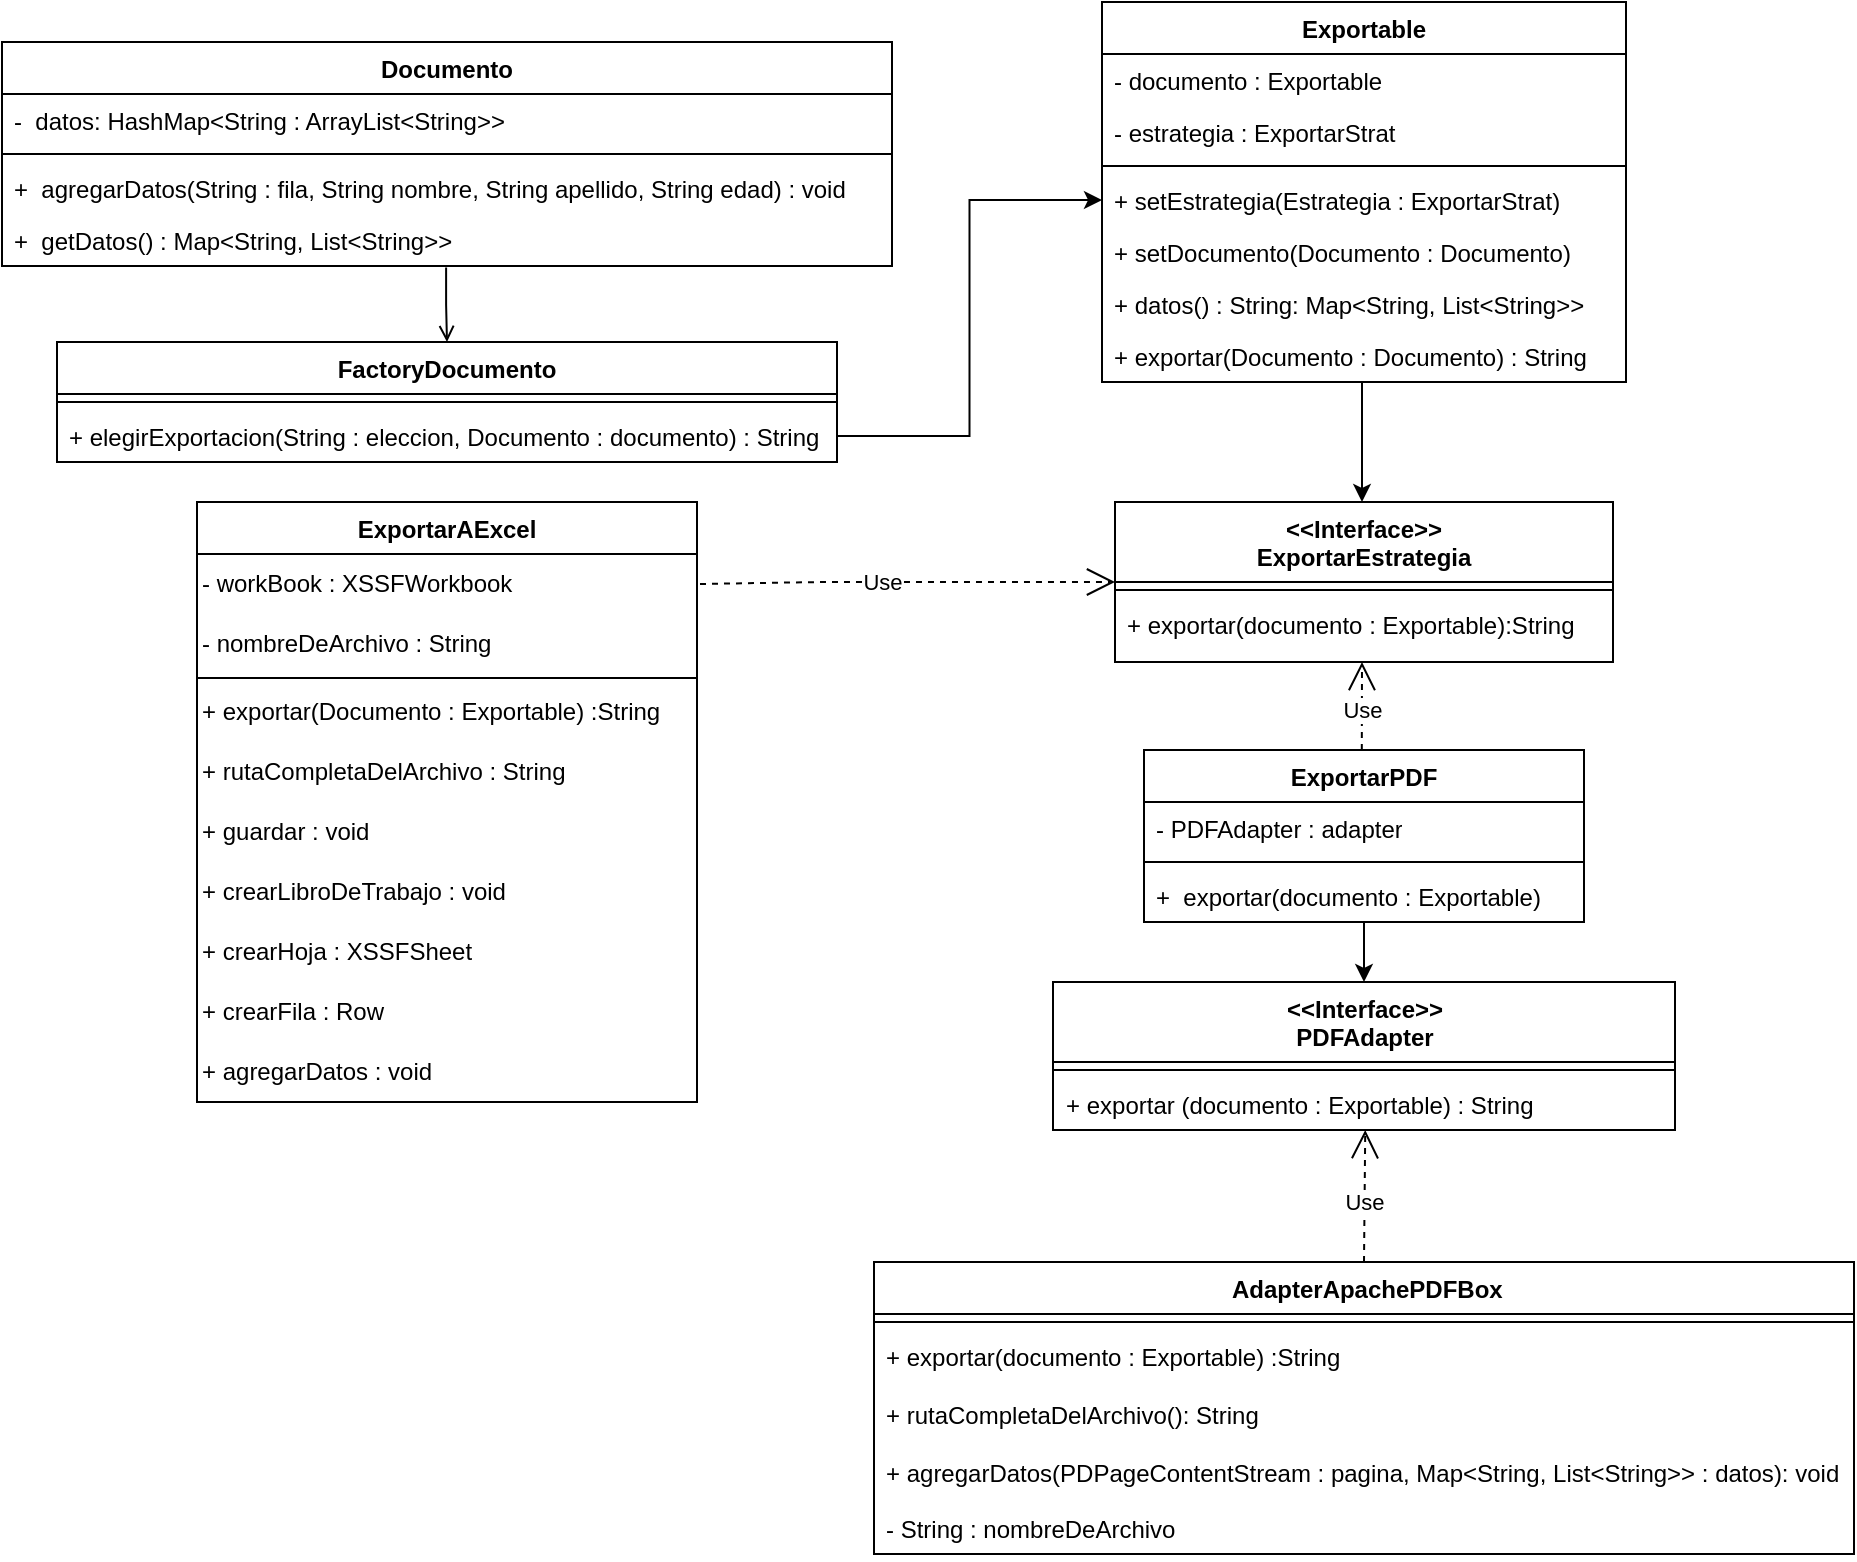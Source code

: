 <mxfile version="24.6.4" type="device">
  <diagram id="C5RBs43oDa-KdzZeNtuy" name="Page-1">
    <mxGraphModel dx="1687" dy="878" grid="1" gridSize="10" guides="1" tooltips="1" connect="1" arrows="1" fold="1" page="1" pageScale="1" pageWidth="1169" pageHeight="827" math="0" shadow="0">
      <root>
        <mxCell id="WIyWlLk6GJQsqaUBKTNV-0" />
        <mxCell id="WIyWlLk6GJQsqaUBKTNV-1" parent="WIyWlLk6GJQsqaUBKTNV-0" />
        <mxCell id="zkfFHV4jXpPFQw0GAbJ--0" value="Documento" style="swimlane;fontStyle=1;align=center;verticalAlign=top;childLayout=stackLayout;horizontal=1;startSize=26;horizontalStack=0;resizeParent=1;resizeLast=0;collapsible=1;marginBottom=0;rounded=0;shadow=0;strokeWidth=1;swimlaneFillColor=default;" parent="WIyWlLk6GJQsqaUBKTNV-1" vertex="1">
          <mxGeometry x="140" y="30" width="445" height="112" as="geometry">
            <mxRectangle x="230" y="140" width="160" height="26" as="alternateBounds" />
          </mxGeometry>
        </mxCell>
        <mxCell id="zkfFHV4jXpPFQw0GAbJ--1" value="-  datos: HashMap&lt;String : ArrayList&lt;String&gt;&gt;" style="text;align=left;verticalAlign=top;spacingLeft=4;spacingRight=4;overflow=hidden;rotatable=0;points=[[0,0.5],[1,0.5]];portConstraint=eastwest;" parent="zkfFHV4jXpPFQw0GAbJ--0" vertex="1">
          <mxGeometry y="26" width="445" height="26" as="geometry" />
        </mxCell>
        <mxCell id="zkfFHV4jXpPFQw0GAbJ--4" value="" style="line;html=1;strokeWidth=1;align=left;verticalAlign=middle;spacingTop=-1;spacingLeft=3;spacingRight=3;rotatable=0;labelPosition=right;points=[];portConstraint=eastwest;" parent="zkfFHV4jXpPFQw0GAbJ--0" vertex="1">
          <mxGeometry y="52" width="445" height="8" as="geometry" />
        </mxCell>
        <mxCell id="NO4evhk_p9bPj4lN8kUN-1" value="+  agregarDatos(String : fila, String nombre, String apellido, String edad) : void" style="text;align=left;verticalAlign=top;spacingLeft=4;spacingRight=4;overflow=hidden;rotatable=0;points=[[0,0.5],[1,0.5]];portConstraint=eastwest;" parent="zkfFHV4jXpPFQw0GAbJ--0" vertex="1">
          <mxGeometry y="60" width="445" height="26" as="geometry" />
        </mxCell>
        <mxCell id="NO4evhk_p9bPj4lN8kUN-2" value="+  getDatos() : Map&lt;String, List&lt;String&gt;&gt;" style="text;align=left;verticalAlign=top;spacingLeft=4;spacingRight=4;overflow=hidden;rotatable=0;points=[[0,0.5],[1,0.5]];portConstraint=eastwest;" parent="zkfFHV4jXpPFQw0GAbJ--0" vertex="1">
          <mxGeometry y="86" width="445" height="26" as="geometry" />
        </mxCell>
        <mxCell id="zkfFHV4jXpPFQw0GAbJ--6" value="&lt;&lt;Interface&gt;&gt;&#xa;ExportarEstrategia" style="swimlane;fontStyle=1;align=center;verticalAlign=top;childLayout=stackLayout;horizontal=1;startSize=40;horizontalStack=0;resizeParent=1;resizeLast=0;collapsible=1;marginBottom=0;rounded=0;shadow=0;strokeWidth=1;swimlaneFillColor=default;" parent="WIyWlLk6GJQsqaUBKTNV-1" vertex="1">
          <mxGeometry x="696.5" y="260" width="249" height="80" as="geometry">
            <mxRectangle x="130" y="380" width="160" height="26" as="alternateBounds" />
          </mxGeometry>
        </mxCell>
        <mxCell id="zkfFHV4jXpPFQw0GAbJ--9" value="" style="line;html=1;strokeWidth=1;align=left;verticalAlign=middle;spacingTop=-1;spacingLeft=3;spacingRight=3;rotatable=0;labelPosition=right;points=[];portConstraint=eastwest;" parent="zkfFHV4jXpPFQw0GAbJ--6" vertex="1">
          <mxGeometry y="40" width="249" height="8" as="geometry" />
        </mxCell>
        <mxCell id="zkfFHV4jXpPFQw0GAbJ--11" value="+ exportar(documento : Exportable):String" style="text;align=left;verticalAlign=top;spacingLeft=4;spacingRight=4;overflow=hidden;rotatable=0;points=[[0,0.5],[1,0.5]];portConstraint=eastwest;" parent="zkfFHV4jXpPFQw0GAbJ--6" vertex="1">
          <mxGeometry y="48" width="249" height="26" as="geometry" />
        </mxCell>
        <mxCell id="zkfFHV4jXpPFQw0GAbJ--13" value="ExportarAExcel" style="swimlane;fontStyle=1;align=center;verticalAlign=top;childLayout=stackLayout;horizontal=1;startSize=26;horizontalStack=0;resizeParent=1;resizeLast=0;collapsible=1;marginBottom=0;rounded=0;shadow=0;strokeWidth=1;swimlaneLine=1;glass=0;fillColor=default;gradientColor=none;swimlaneFillColor=default;perimeterSpacing=1;" parent="WIyWlLk6GJQsqaUBKTNV-1" vertex="1">
          <mxGeometry x="237.5" y="260" width="250" height="300" as="geometry">
            <mxRectangle x="340" y="380" width="170" height="26" as="alternateBounds" />
          </mxGeometry>
        </mxCell>
        <mxCell id="oykFUfWzF0iran7GG84D-37" value="- workBook : XSSFWorkbook" style="text;html=1;align=left;verticalAlign=middle;resizable=0;points=[];autosize=1;strokeColor=none;fillColor=none;" parent="zkfFHV4jXpPFQw0GAbJ--13" vertex="1">
          <mxGeometry y="26" width="250" height="30" as="geometry" />
        </mxCell>
        <mxCell id="oykFUfWzF0iran7GG84D-28" value="- nombreDeArchivo : String" style="text;html=1;align=left;verticalAlign=middle;resizable=0;points=[];autosize=1;strokeColor=none;fillColor=none;" parent="zkfFHV4jXpPFQw0GAbJ--13" vertex="1">
          <mxGeometry y="56" width="250" height="30" as="geometry" />
        </mxCell>
        <mxCell id="oykFUfWzF0iran7GG84D-27" style="line;html=1;strokeWidth=1;align=left;verticalAlign=middle;spacingTop=-1;spacingLeft=3;spacingRight=3;rotatable=0;labelPosition=right;points=[];portConstraint=eastwest;" parent="zkfFHV4jXpPFQw0GAbJ--13" vertex="1">
          <mxGeometry y="86" width="250" height="4" as="geometry" />
        </mxCell>
        <mxCell id="oykFUfWzF0iran7GG84D-1" value="+ exportar(Documento :&amp;nbsp;Exportable) :String" style="text;html=1;align=left;verticalAlign=middle;resizable=0;points=[];autosize=1;strokeColor=none;fillColor=none;" parent="zkfFHV4jXpPFQw0GAbJ--13" vertex="1">
          <mxGeometry y="90" width="250" height="30" as="geometry" />
        </mxCell>
        <mxCell id="oykFUfWzF0iran7GG84D-29" value="+ rutaCompletaDelArchivo : String" style="text;html=1;align=left;verticalAlign=middle;resizable=0;points=[];autosize=1;strokeColor=none;fillColor=none;" parent="zkfFHV4jXpPFQw0GAbJ--13" vertex="1">
          <mxGeometry y="120" width="250" height="30" as="geometry" />
        </mxCell>
        <mxCell id="oykFUfWzF0iran7GG84D-30" value="+ guardar : void" style="text;html=1;align=left;verticalAlign=middle;resizable=0;points=[];autosize=1;strokeColor=none;fillColor=none;" parent="zkfFHV4jXpPFQw0GAbJ--13" vertex="1">
          <mxGeometry y="150" width="250" height="30" as="geometry" />
        </mxCell>
        <mxCell id="oykFUfWzF0iran7GG84D-31" value="+ crearLibroDeTrabajo : void" style="text;html=1;align=left;verticalAlign=middle;resizable=0;points=[];autosize=1;strokeColor=none;fillColor=none;" parent="zkfFHV4jXpPFQw0GAbJ--13" vertex="1">
          <mxGeometry y="180" width="250" height="30" as="geometry" />
        </mxCell>
        <mxCell id="oykFUfWzF0iran7GG84D-32" value="+ crearHoja : XSSFSheet" style="text;html=1;align=left;verticalAlign=middle;resizable=0;points=[];autosize=1;strokeColor=none;fillColor=none;" parent="zkfFHV4jXpPFQw0GAbJ--13" vertex="1">
          <mxGeometry y="210" width="250" height="30" as="geometry" />
        </mxCell>
        <mxCell id="oykFUfWzF0iran7GG84D-34" value="+ crearFila : Row" style="text;html=1;align=left;verticalAlign=middle;resizable=0;points=[];autosize=1;strokeColor=none;fillColor=none;" parent="zkfFHV4jXpPFQw0GAbJ--13" vertex="1">
          <mxGeometry y="240" width="250" height="30" as="geometry" />
        </mxCell>
        <mxCell id="oykFUfWzF0iran7GG84D-35" value="+ agregarDatos : void" style="text;html=1;align=left;verticalAlign=middle;resizable=0;points=[];autosize=1;strokeColor=none;fillColor=none;" parent="zkfFHV4jXpPFQw0GAbJ--13" vertex="1">
          <mxGeometry y="270" width="250" height="30" as="geometry" />
        </mxCell>
        <mxCell id="oykFUfWzF0iran7GG84D-7" style="edgeStyle=orthogonalEdgeStyle;rounded=0;orthogonalLoop=1;jettySize=auto;html=1;" parent="WIyWlLk6GJQsqaUBKTNV-1" source="zkfFHV4jXpPFQw0GAbJ--17" edge="1">
          <mxGeometry relative="1" as="geometry">
            <mxPoint x="820" y="260" as="targetPoint" />
            <Array as="points">
              <mxPoint x="820" y="260" />
            </Array>
          </mxGeometry>
        </mxCell>
        <mxCell id="zkfFHV4jXpPFQw0GAbJ--17" value="Exportable" style="swimlane;fontStyle=1;align=center;verticalAlign=top;childLayout=stackLayout;horizontal=1;startSize=26;horizontalStack=0;resizeParent=1;resizeLast=0;collapsible=1;marginBottom=0;rounded=0;shadow=0;strokeWidth=1;swimlaneFillColor=default;" parent="WIyWlLk6GJQsqaUBKTNV-1" vertex="1">
          <mxGeometry x="690" y="10" width="262" height="190" as="geometry">
            <mxRectangle x="550" y="140" width="160" height="26" as="alternateBounds" />
          </mxGeometry>
        </mxCell>
        <mxCell id="zkfFHV4jXpPFQw0GAbJ--20" value="- documento : Exportable" style="text;align=left;verticalAlign=top;spacingLeft=4;spacingRight=4;overflow=hidden;rotatable=0;points=[[0,0.5],[1,0.5]];portConstraint=eastwest;rounded=0;shadow=0;html=0;" parent="zkfFHV4jXpPFQw0GAbJ--17" vertex="1">
          <mxGeometry y="26" width="262" height="26" as="geometry" />
        </mxCell>
        <mxCell id="zkfFHV4jXpPFQw0GAbJ--22" value="- estrategia : ExportarStrat" style="text;align=left;verticalAlign=top;spacingLeft=4;spacingRight=4;overflow=hidden;rotatable=0;points=[[0,0.5],[1,0.5]];portConstraint=eastwest;rounded=0;shadow=0;html=0;" parent="zkfFHV4jXpPFQw0GAbJ--17" vertex="1">
          <mxGeometry y="52" width="262" height="26" as="geometry" />
        </mxCell>
        <mxCell id="zkfFHV4jXpPFQw0GAbJ--23" value="" style="line;html=1;strokeWidth=1;align=left;verticalAlign=middle;spacingTop=-1;spacingLeft=3;spacingRight=3;rotatable=0;labelPosition=right;points=[];portConstraint=eastwest;" parent="zkfFHV4jXpPFQw0GAbJ--17" vertex="1">
          <mxGeometry y="78" width="262" height="8" as="geometry" />
        </mxCell>
        <mxCell id="zkfFHV4jXpPFQw0GAbJ--24" value="+ setEstrategia(Estrategia : ExportarStrat)" style="text;align=left;verticalAlign=top;spacingLeft=4;spacingRight=4;overflow=hidden;rotatable=0;points=[[0,0.5],[1,0.5]];portConstraint=eastwest;" parent="zkfFHV4jXpPFQw0GAbJ--17" vertex="1">
          <mxGeometry y="86" width="262" height="26" as="geometry" />
        </mxCell>
        <mxCell id="zkfFHV4jXpPFQw0GAbJ--25" value="+ setDocumento(Documento : Documento)" style="text;align=left;verticalAlign=top;spacingLeft=4;spacingRight=4;overflow=hidden;rotatable=0;points=[[0,0.5],[1,0.5]];portConstraint=eastwest;" parent="zkfFHV4jXpPFQw0GAbJ--17" vertex="1">
          <mxGeometry y="112" width="262" height="26" as="geometry" />
        </mxCell>
        <mxCell id="NO4evhk_p9bPj4lN8kUN-4" value="+ datos() : String: Map&lt;String, List&lt;String&gt;&gt;" style="text;align=left;verticalAlign=top;spacingLeft=4;spacingRight=4;overflow=hidden;rotatable=0;points=[[0,0.5],[1,0.5]];portConstraint=eastwest;" parent="zkfFHV4jXpPFQw0GAbJ--17" vertex="1">
          <mxGeometry y="138" width="262" height="26" as="geometry" />
        </mxCell>
        <mxCell id="NO4evhk_p9bPj4lN8kUN-3" value="+ exportar(Documento : Documento) : String" style="text;align=left;verticalAlign=top;spacingLeft=4;spacingRight=4;overflow=hidden;rotatable=0;points=[[0,0.5],[1,0.5]];portConstraint=eastwest;" parent="zkfFHV4jXpPFQw0GAbJ--17" vertex="1">
          <mxGeometry y="164" width="262" height="26" as="geometry" />
        </mxCell>
        <mxCell id="zkfFHV4jXpPFQw0GAbJ--26" value="" style="endArrow=open;shadow=0;strokeWidth=1;rounded=0;curved=0;endFill=1;edgeStyle=elbowEdgeStyle;elbow=vertical;entryX=0.5;entryY=0;entryDx=0;entryDy=0;exitX=0.499;exitY=1.028;exitDx=0;exitDy=0;exitPerimeter=0;" parent="WIyWlLk6GJQsqaUBKTNV-1" source="NO4evhk_p9bPj4lN8kUN-2" target="eDAoianSHIMWxqBqFvq7-0" edge="1">
          <mxGeometry x="0.5" y="41" relative="1" as="geometry">
            <mxPoint x="390" y="144" as="sourcePoint" />
            <mxPoint x="540" y="192" as="targetPoint" />
            <mxPoint x="-40" y="32" as="offset" />
          </mxGeometry>
        </mxCell>
        <mxCell id="eDAoianSHIMWxqBqFvq7-7" style="edgeStyle=orthogonalEdgeStyle;rounded=0;orthogonalLoop=1;jettySize=auto;html=1;entryX=0.5;entryY=0;entryDx=0;entryDy=0;" edge="1" parent="WIyWlLk6GJQsqaUBKTNV-1" source="oykFUfWzF0iran7GG84D-2" target="oykFUfWzF0iran7GG84D-10">
          <mxGeometry relative="1" as="geometry" />
        </mxCell>
        <mxCell id="oykFUfWzF0iran7GG84D-2" value="&lt;b&gt;ExportarPDF&lt;/b&gt;" style="swimlane;fontStyle=0;align=center;verticalAlign=top;childLayout=stackLayout;horizontal=1;startSize=26;horizontalStack=0;resizeParent=1;resizeParentMax=0;resizeLast=0;collapsible=1;marginBottom=0;whiteSpace=wrap;html=1;swimlaneFillColor=default;" parent="WIyWlLk6GJQsqaUBKTNV-1" vertex="1">
          <mxGeometry x="711" y="384" width="220" height="86" as="geometry" />
        </mxCell>
        <mxCell id="NO4evhk_p9bPj4lN8kUN-6" value="- PDFAdapter : adapter" style="text;strokeColor=none;fillColor=none;align=left;verticalAlign=top;spacingLeft=4;spacingRight=4;overflow=hidden;rotatable=0;points=[[0,0.5],[1,0.5]];portConstraint=eastwest;whiteSpace=wrap;html=1;" parent="oykFUfWzF0iran7GG84D-2" vertex="1">
          <mxGeometry y="26" width="220" height="26" as="geometry" />
        </mxCell>
        <mxCell id="oykFUfWzF0iran7GG84D-4" value="" style="line;strokeWidth=1;fillColor=none;align=left;verticalAlign=middle;spacingTop=-1;spacingLeft=3;spacingRight=3;rotatable=0;labelPosition=right;points=[];portConstraint=eastwest;strokeColor=inherit;" parent="oykFUfWzF0iran7GG84D-2" vertex="1">
          <mxGeometry y="52" width="220" height="8" as="geometry" />
        </mxCell>
        <mxCell id="oykFUfWzF0iran7GG84D-5" value="+&amp;nbsp; exportar(documento :&amp;nbsp;Exportable)" style="text;strokeColor=none;fillColor=none;align=left;verticalAlign=top;spacingLeft=4;spacingRight=4;overflow=hidden;rotatable=0;points=[[0,0.5],[1,0.5]];portConstraint=eastwest;whiteSpace=wrap;html=1;" parent="oykFUfWzF0iran7GG84D-2" vertex="1">
          <mxGeometry y="60" width="220" height="26" as="geometry" />
        </mxCell>
        <mxCell id="oykFUfWzF0iran7GG84D-8" value="Use" style="endArrow=open;endSize=12;dashed=1;html=1;rounded=0;exitX=0.495;exitY=0;exitDx=0;exitDy=0;exitPerimeter=0;" parent="WIyWlLk6GJQsqaUBKTNV-1" source="oykFUfWzF0iran7GG84D-2" edge="1">
          <mxGeometry x="-0.082" width="160" relative="1" as="geometry">
            <mxPoint x="823.5" y="384" as="sourcePoint" />
            <mxPoint x="820" y="340" as="targetPoint" />
            <Array as="points" />
            <mxPoint as="offset" />
          </mxGeometry>
        </mxCell>
        <mxCell id="oykFUfWzF0iran7GG84D-9" value="Use" style="endArrow=open;endSize=12;dashed=1;html=1;rounded=0;entryX=0;entryY=0.5;entryDx=0;entryDy=0;" parent="WIyWlLk6GJQsqaUBKTNV-1" target="zkfFHV4jXpPFQw0GAbJ--6" edge="1">
          <mxGeometry x="-0.116" width="160" relative="1" as="geometry">
            <mxPoint x="489" y="301" as="sourcePoint" />
            <mxPoint x="490" y="450" as="targetPoint" />
            <Array as="points">
              <mxPoint x="550" y="300" />
              <mxPoint x="570" y="300" />
            </Array>
            <mxPoint as="offset" />
          </mxGeometry>
        </mxCell>
        <mxCell id="oykFUfWzF0iran7GG84D-10" value="&lt;div&gt;&amp;lt;&amp;lt;Interface&amp;gt;&amp;gt;&lt;/div&gt;&lt;div&gt;PDFAdapter &lt;br&gt;&lt;/div&gt;" style="swimlane;fontStyle=1;align=center;verticalAlign=top;childLayout=stackLayout;horizontal=1;startSize=40;horizontalStack=0;resizeParent=1;resizeParentMax=0;resizeLast=0;collapsible=1;marginBottom=0;whiteSpace=wrap;html=1;swimlaneFillColor=default;" parent="WIyWlLk6GJQsqaUBKTNV-1" vertex="1">
          <mxGeometry x="665.5" y="500" width="311" height="74" as="geometry" />
        </mxCell>
        <mxCell id="oykFUfWzF0iran7GG84D-12" value="" style="line;strokeWidth=1;fillColor=none;align=left;verticalAlign=middle;spacingTop=-1;spacingLeft=3;spacingRight=3;rotatable=0;labelPosition=right;points=[];portConstraint=eastwest;strokeColor=inherit;" parent="oykFUfWzF0iran7GG84D-10" vertex="1">
          <mxGeometry y="40" width="311" height="8" as="geometry" />
        </mxCell>
        <mxCell id="oykFUfWzF0iran7GG84D-13" value="+ exportar (documento :&amp;nbsp;Exportable) : String" style="text;strokeColor=none;fillColor=none;align=left;verticalAlign=top;spacingLeft=4;spacingRight=4;overflow=hidden;rotatable=0;points=[[0,0.5],[1,0.5]];portConstraint=eastwest;whiteSpace=wrap;html=1;" parent="oykFUfWzF0iran7GG84D-10" vertex="1">
          <mxGeometry y="48" width="311" height="26" as="geometry" />
        </mxCell>
        <mxCell id="oykFUfWzF0iran7GG84D-18" value="&amp;nbsp;AdapterApachePDFBox" style="swimlane;fontStyle=1;align=center;verticalAlign=top;childLayout=stackLayout;horizontal=1;startSize=26;horizontalStack=0;resizeParent=1;resizeParentMax=0;resizeLast=0;collapsible=1;marginBottom=0;whiteSpace=wrap;html=1;swimlaneFillColor=default;" parent="WIyWlLk6GJQsqaUBKTNV-1" vertex="1">
          <mxGeometry x="576" y="640" width="490" height="146" as="geometry" />
        </mxCell>
        <mxCell id="oykFUfWzF0iran7GG84D-20" value="" style="line;strokeWidth=1;fillColor=none;align=left;verticalAlign=middle;spacingTop=-1;spacingLeft=3;spacingRight=3;rotatable=0;labelPosition=right;points=[];portConstraint=eastwest;strokeColor=inherit;" parent="oykFUfWzF0iran7GG84D-18" vertex="1">
          <mxGeometry y="26" width="490" height="8" as="geometry" />
        </mxCell>
        <mxCell id="oykFUfWzF0iran7GG84D-21" value="&lt;div&gt;+ exportar(documento :&amp;nbsp;Exportable) :String&lt;/div&gt;&lt;div&gt;&lt;br&gt;&lt;/div&gt;&lt;div&gt;+ rutaCompletaDelArchivo(): String&lt;br&gt;&lt;/div&gt;&lt;div&gt;&lt;br&gt;&lt;/div&gt;&lt;div&gt;+ agregarDatos(PDPageContentStream : pagina,&amp;nbsp;&lt;span style=&quot;text-wrap: nowrap; background-color: initial;&quot;&gt;Map&amp;lt;String, List&amp;lt;String&amp;gt;&amp;gt; : datos&lt;/span&gt;&lt;span style=&quot;background-color: initial;&quot;&gt;): void&lt;/span&gt;&lt;/div&gt;&lt;div&gt;&lt;br&gt;&lt;/div&gt;&lt;div&gt;&lt;br&gt;&lt;/div&gt;" style="text;strokeColor=none;fillColor=none;align=left;verticalAlign=top;spacingLeft=4;spacingRight=4;overflow=hidden;rotatable=0;points=[[0,0.5],[1,0.5]];portConstraint=eastwest;whiteSpace=wrap;html=1;" parent="oykFUfWzF0iran7GG84D-18" vertex="1">
          <mxGeometry y="34" width="490" height="86" as="geometry" />
        </mxCell>
        <mxCell id="NO4evhk_p9bPj4lN8kUN-7" value="- String : nombreDeArchivo" style="text;strokeColor=none;fillColor=none;align=left;verticalAlign=top;spacingLeft=4;spacingRight=4;overflow=hidden;rotatable=0;points=[[0,0.5],[1,0.5]];portConstraint=eastwest;whiteSpace=wrap;html=1;" parent="oykFUfWzF0iran7GG84D-18" vertex="1">
          <mxGeometry y="120" width="490" height="26" as="geometry" />
        </mxCell>
        <mxCell id="oykFUfWzF0iran7GG84D-25" value="Use" style="endArrow=open;endSize=12;dashed=1;html=1;rounded=0;entryX=0.502;entryY=1.002;entryDx=0;entryDy=0;entryPerimeter=0;exitX=0.5;exitY=0;exitDx=0;exitDy=0;" parent="WIyWlLk6GJQsqaUBKTNV-1" source="oykFUfWzF0iran7GG84D-18" target="oykFUfWzF0iran7GG84D-13" edge="1">
          <mxGeometry x="-0.09" width="160" relative="1" as="geometry">
            <mxPoint x="836" y="640" as="sourcePoint" />
            <mxPoint x="490" y="450" as="targetPoint" />
            <mxPoint as="offset" />
          </mxGeometry>
        </mxCell>
        <mxCell id="eDAoianSHIMWxqBqFvq7-0" value="FactoryDocumento" style="swimlane;fontStyle=1;align=center;verticalAlign=top;childLayout=stackLayout;horizontal=1;startSize=26;horizontalStack=0;resizeParent=1;resizeLast=0;collapsible=1;marginBottom=0;rounded=0;shadow=0;strokeWidth=1;swimlaneFillColor=default;" vertex="1" parent="WIyWlLk6GJQsqaUBKTNV-1">
          <mxGeometry x="167.5" y="180" width="390" height="60" as="geometry">
            <mxRectangle x="230" y="140" width="160" height="26" as="alternateBounds" />
          </mxGeometry>
        </mxCell>
        <mxCell id="eDAoianSHIMWxqBqFvq7-2" value="" style="line;html=1;strokeWidth=1;align=left;verticalAlign=middle;spacingTop=-1;spacingLeft=3;spacingRight=3;rotatable=0;labelPosition=right;points=[];portConstraint=eastwest;" vertex="1" parent="eDAoianSHIMWxqBqFvq7-0">
          <mxGeometry y="26" width="390" height="8" as="geometry" />
        </mxCell>
        <mxCell id="eDAoianSHIMWxqBqFvq7-3" value="+ elegirExportacion(String : eleccion, Documento : documento) : String" style="text;align=left;verticalAlign=top;spacingLeft=4;spacingRight=4;overflow=hidden;rotatable=0;points=[[0,0.5],[1,0.5]];portConstraint=eastwest;" vertex="1" parent="eDAoianSHIMWxqBqFvq7-0">
          <mxGeometry y="34" width="390" height="26" as="geometry" />
        </mxCell>
        <mxCell id="eDAoianSHIMWxqBqFvq7-5" style="edgeStyle=orthogonalEdgeStyle;rounded=0;orthogonalLoop=1;jettySize=auto;html=1;entryX=0;entryY=0.5;entryDx=0;entryDy=0;" edge="1" parent="WIyWlLk6GJQsqaUBKTNV-1" source="eDAoianSHIMWxqBqFvq7-3" target="zkfFHV4jXpPFQw0GAbJ--24">
          <mxGeometry relative="1" as="geometry" />
        </mxCell>
      </root>
    </mxGraphModel>
  </diagram>
</mxfile>
